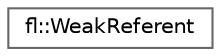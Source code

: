 digraph "Graphical Class Hierarchy"
{
 // LATEX_PDF_SIZE
  bgcolor="transparent";
  edge [fontname=Helvetica,fontsize=10,labelfontname=Helvetica,labelfontsize=10];
  node [fontname=Helvetica,fontsize=10,shape=box,height=0.2,width=0.4];
  rankdir="LR";
  Node0 [id="Node000000",label="fl::WeakReferent",height=0.2,width=0.4,color="grey40", fillcolor="white", style="filled",URL="$dd/da7/classfl_1_1_weak_referent.html",tooltip=" "];
}
